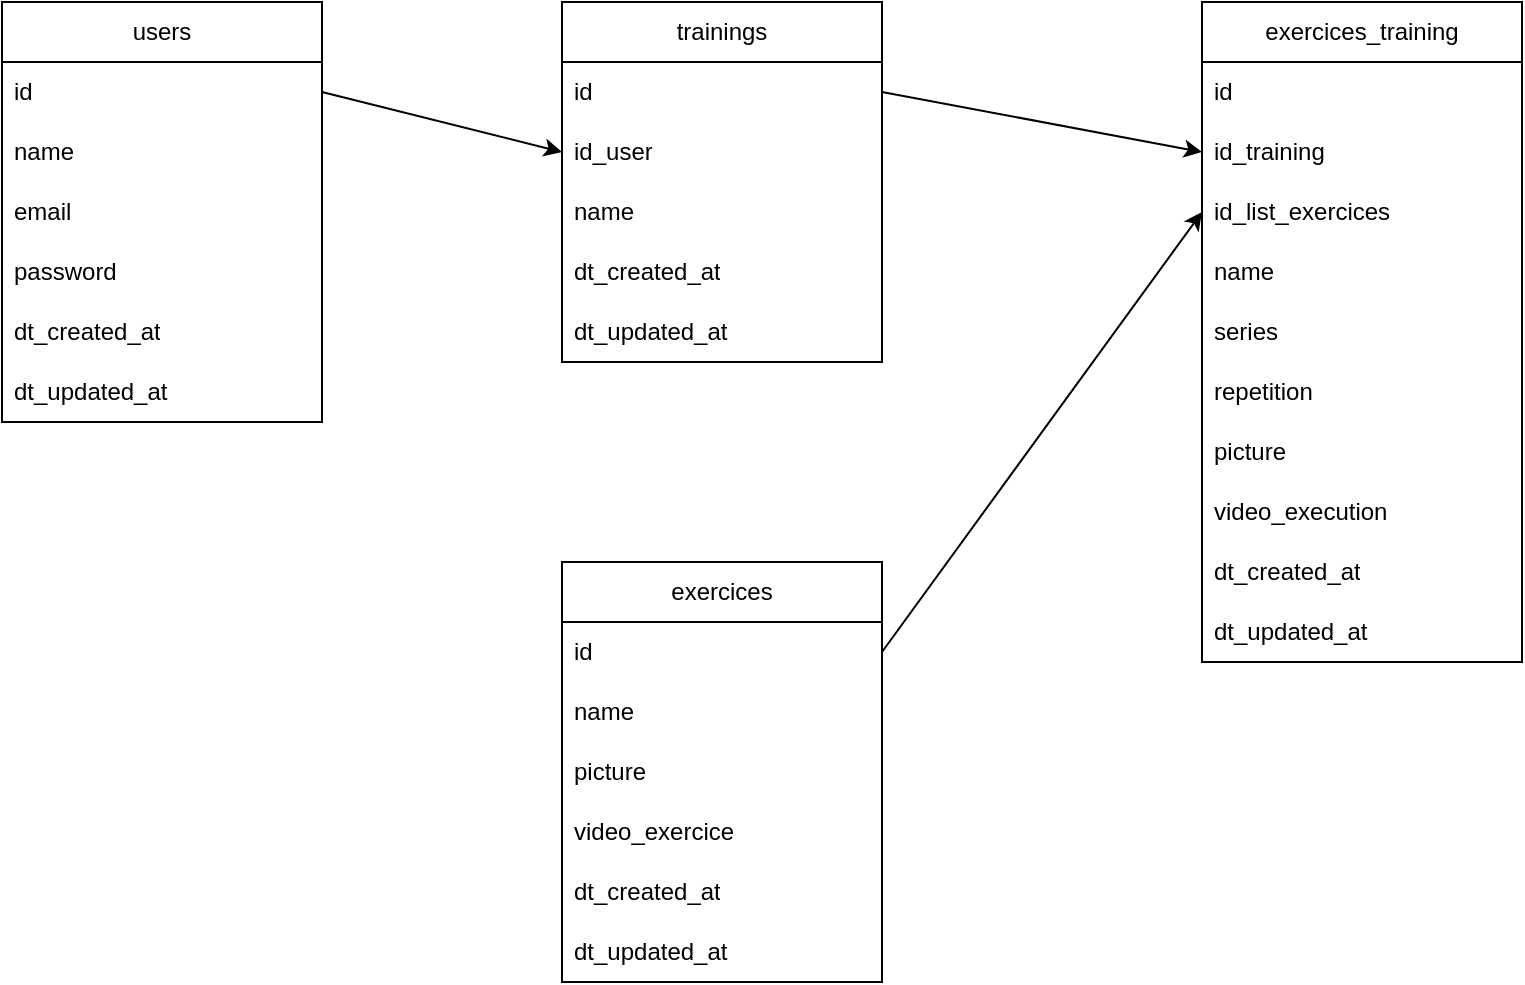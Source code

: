 <mxfile version="24.4.9" type="github">
  <diagram name="Página-1" id="wUH4Pyp92SuoWC5xDsHd">
    <mxGraphModel dx="2033" dy="797" grid="1" gridSize="10" guides="1" tooltips="1" connect="1" arrows="1" fold="1" page="1" pageScale="1" pageWidth="827" pageHeight="1169" math="0" shadow="0">
      <root>
        <mxCell id="0" />
        <mxCell id="1" parent="0" />
        <mxCell id="OVZvZuAEa1XYQwxRYbSn-1" value="users" style="swimlane;fontStyle=0;childLayout=stackLayout;horizontal=1;startSize=30;horizontalStack=0;resizeParent=1;resizeParentMax=0;resizeLast=0;collapsible=1;marginBottom=0;whiteSpace=wrap;html=1;" vertex="1" parent="1">
          <mxGeometry x="40" y="40" width="160" height="210" as="geometry" />
        </mxCell>
        <mxCell id="OVZvZuAEa1XYQwxRYbSn-2" value="id" style="text;strokeColor=none;fillColor=none;align=left;verticalAlign=middle;spacingLeft=4;spacingRight=4;overflow=hidden;points=[[0,0.5],[1,0.5]];portConstraint=eastwest;rotatable=0;whiteSpace=wrap;html=1;" vertex="1" parent="OVZvZuAEa1XYQwxRYbSn-1">
          <mxGeometry y="30" width="160" height="30" as="geometry" />
        </mxCell>
        <mxCell id="OVZvZuAEa1XYQwxRYbSn-11" value="name" style="text;strokeColor=none;fillColor=none;align=left;verticalAlign=middle;spacingLeft=4;spacingRight=4;overflow=hidden;points=[[0,0.5],[1,0.5]];portConstraint=eastwest;rotatable=0;whiteSpace=wrap;html=1;" vertex="1" parent="OVZvZuAEa1XYQwxRYbSn-1">
          <mxGeometry y="60" width="160" height="30" as="geometry" />
        </mxCell>
        <mxCell id="OVZvZuAEa1XYQwxRYbSn-3" value="email" style="text;strokeColor=none;fillColor=none;align=left;verticalAlign=middle;spacingLeft=4;spacingRight=4;overflow=hidden;points=[[0,0.5],[1,0.5]];portConstraint=eastwest;rotatable=0;whiteSpace=wrap;html=1;" vertex="1" parent="OVZvZuAEa1XYQwxRYbSn-1">
          <mxGeometry y="90" width="160" height="30" as="geometry" />
        </mxCell>
        <mxCell id="OVZvZuAEa1XYQwxRYbSn-4" value="password" style="text;strokeColor=none;fillColor=none;align=left;verticalAlign=middle;spacingLeft=4;spacingRight=4;overflow=hidden;points=[[0,0.5],[1,0.5]];portConstraint=eastwest;rotatable=0;whiteSpace=wrap;html=1;" vertex="1" parent="OVZvZuAEa1XYQwxRYbSn-1">
          <mxGeometry y="120" width="160" height="30" as="geometry" />
        </mxCell>
        <mxCell id="OVZvZuAEa1XYQwxRYbSn-5" value="dt_created_at" style="text;strokeColor=none;fillColor=none;align=left;verticalAlign=middle;spacingLeft=4;spacingRight=4;overflow=hidden;points=[[0,0.5],[1,0.5]];portConstraint=eastwest;rotatable=0;whiteSpace=wrap;html=1;" vertex="1" parent="OVZvZuAEa1XYQwxRYbSn-1">
          <mxGeometry y="150" width="160" height="30" as="geometry" />
        </mxCell>
        <mxCell id="OVZvZuAEa1XYQwxRYbSn-6" value="dt_updated_at" style="text;strokeColor=none;fillColor=none;align=left;verticalAlign=middle;spacingLeft=4;spacingRight=4;overflow=hidden;points=[[0,0.5],[1,0.5]];portConstraint=eastwest;rotatable=0;whiteSpace=wrap;html=1;" vertex="1" parent="OVZvZuAEa1XYQwxRYbSn-1">
          <mxGeometry y="180" width="160" height="30" as="geometry" />
        </mxCell>
        <mxCell id="OVZvZuAEa1XYQwxRYbSn-7" value="trainings" style="swimlane;fontStyle=0;childLayout=stackLayout;horizontal=1;startSize=30;horizontalStack=0;resizeParent=1;resizeParentMax=0;resizeLast=0;collapsible=1;marginBottom=0;whiteSpace=wrap;html=1;" vertex="1" parent="1">
          <mxGeometry x="320" y="40" width="160" height="180" as="geometry" />
        </mxCell>
        <mxCell id="OVZvZuAEa1XYQwxRYbSn-8" value="id" style="text;strokeColor=none;fillColor=none;align=left;verticalAlign=middle;spacingLeft=4;spacingRight=4;overflow=hidden;points=[[0,0.5],[1,0.5]];portConstraint=eastwest;rotatable=0;whiteSpace=wrap;html=1;" vertex="1" parent="OVZvZuAEa1XYQwxRYbSn-7">
          <mxGeometry y="30" width="160" height="30" as="geometry" />
        </mxCell>
        <mxCell id="OVZvZuAEa1XYQwxRYbSn-35" value="id_user" style="text;strokeColor=none;fillColor=none;align=left;verticalAlign=middle;spacingLeft=4;spacingRight=4;overflow=hidden;points=[[0,0.5],[1,0.5]];portConstraint=eastwest;rotatable=0;whiteSpace=wrap;html=1;" vertex="1" parent="OVZvZuAEa1XYQwxRYbSn-7">
          <mxGeometry y="60" width="160" height="30" as="geometry" />
        </mxCell>
        <mxCell id="OVZvZuAEa1XYQwxRYbSn-9" value="name" style="text;strokeColor=none;fillColor=none;align=left;verticalAlign=middle;spacingLeft=4;spacingRight=4;overflow=hidden;points=[[0,0.5],[1,0.5]];portConstraint=eastwest;rotatable=0;whiteSpace=wrap;html=1;" vertex="1" parent="OVZvZuAEa1XYQwxRYbSn-7">
          <mxGeometry y="90" width="160" height="30" as="geometry" />
        </mxCell>
        <mxCell id="OVZvZuAEa1XYQwxRYbSn-15" value="dt_created_at" style="text;strokeColor=none;fillColor=none;align=left;verticalAlign=middle;spacingLeft=4;spacingRight=4;overflow=hidden;points=[[0,0.5],[1,0.5]];portConstraint=eastwest;rotatable=0;whiteSpace=wrap;html=1;" vertex="1" parent="OVZvZuAEa1XYQwxRYbSn-7">
          <mxGeometry y="120" width="160" height="30" as="geometry" />
        </mxCell>
        <mxCell id="OVZvZuAEa1XYQwxRYbSn-16" value="dt_updated_at" style="text;strokeColor=none;fillColor=none;align=left;verticalAlign=middle;spacingLeft=4;spacingRight=4;overflow=hidden;points=[[0,0.5],[1,0.5]];portConstraint=eastwest;rotatable=0;whiteSpace=wrap;html=1;" vertex="1" parent="OVZvZuAEa1XYQwxRYbSn-7">
          <mxGeometry y="150" width="160" height="30" as="geometry" />
        </mxCell>
        <mxCell id="OVZvZuAEa1XYQwxRYbSn-17" value="exercices_training" style="swimlane;fontStyle=0;childLayout=stackLayout;horizontal=1;startSize=30;horizontalStack=0;resizeParent=1;resizeParentMax=0;resizeLast=0;collapsible=1;marginBottom=0;whiteSpace=wrap;html=1;" vertex="1" parent="1">
          <mxGeometry x="640" y="40" width="160" height="330" as="geometry" />
        </mxCell>
        <mxCell id="OVZvZuAEa1XYQwxRYbSn-18" value="id" style="text;strokeColor=none;fillColor=none;align=left;verticalAlign=middle;spacingLeft=4;spacingRight=4;overflow=hidden;points=[[0,0.5],[1,0.5]];portConstraint=eastwest;rotatable=0;whiteSpace=wrap;html=1;" vertex="1" parent="OVZvZuAEa1XYQwxRYbSn-17">
          <mxGeometry y="30" width="160" height="30" as="geometry" />
        </mxCell>
        <mxCell id="OVZvZuAEa1XYQwxRYbSn-19" value="id_training" style="text;strokeColor=none;fillColor=none;align=left;verticalAlign=middle;spacingLeft=4;spacingRight=4;overflow=hidden;points=[[0,0.5],[1,0.5]];portConstraint=eastwest;rotatable=0;whiteSpace=wrap;html=1;" vertex="1" parent="OVZvZuAEa1XYQwxRYbSn-17">
          <mxGeometry y="60" width="160" height="30" as="geometry" />
        </mxCell>
        <mxCell id="OVZvZuAEa1XYQwxRYbSn-37" value="id_list_exercices" style="text;strokeColor=none;fillColor=none;align=left;verticalAlign=middle;spacingLeft=4;spacingRight=4;overflow=hidden;points=[[0,0.5],[1,0.5]];portConstraint=eastwest;rotatable=0;whiteSpace=wrap;html=1;" vertex="1" parent="OVZvZuAEa1XYQwxRYbSn-17">
          <mxGeometry y="90" width="160" height="30" as="geometry" />
        </mxCell>
        <mxCell id="OVZvZuAEa1XYQwxRYbSn-20" value="name" style="text;strokeColor=none;fillColor=none;align=left;verticalAlign=middle;spacingLeft=4;spacingRight=4;overflow=hidden;points=[[0,0.5],[1,0.5]];portConstraint=eastwest;rotatable=0;whiteSpace=wrap;html=1;" vertex="1" parent="OVZvZuAEa1XYQwxRYbSn-17">
          <mxGeometry y="120" width="160" height="30" as="geometry" />
        </mxCell>
        <mxCell id="OVZvZuAEa1XYQwxRYbSn-21" value="series" style="text;strokeColor=none;fillColor=none;align=left;verticalAlign=middle;spacingLeft=4;spacingRight=4;overflow=hidden;points=[[0,0.5],[1,0.5]];portConstraint=eastwest;rotatable=0;whiteSpace=wrap;html=1;" vertex="1" parent="OVZvZuAEa1XYQwxRYbSn-17">
          <mxGeometry y="150" width="160" height="30" as="geometry" />
        </mxCell>
        <mxCell id="OVZvZuAEa1XYQwxRYbSn-31" value="repetition" style="text;strokeColor=none;fillColor=none;align=left;verticalAlign=middle;spacingLeft=4;spacingRight=4;overflow=hidden;points=[[0,0.5],[1,0.5]];portConstraint=eastwest;rotatable=0;whiteSpace=wrap;html=1;" vertex="1" parent="OVZvZuAEa1XYQwxRYbSn-17">
          <mxGeometry y="180" width="160" height="30" as="geometry" />
        </mxCell>
        <mxCell id="OVZvZuAEa1XYQwxRYbSn-22" value="picture" style="text;strokeColor=none;fillColor=none;align=left;verticalAlign=middle;spacingLeft=4;spacingRight=4;overflow=hidden;points=[[0,0.5],[1,0.5]];portConstraint=eastwest;rotatable=0;whiteSpace=wrap;html=1;" vertex="1" parent="OVZvZuAEa1XYQwxRYbSn-17">
          <mxGeometry y="210" width="160" height="30" as="geometry" />
        </mxCell>
        <mxCell id="OVZvZuAEa1XYQwxRYbSn-23" value="video_execution" style="text;strokeColor=none;fillColor=none;align=left;verticalAlign=middle;spacingLeft=4;spacingRight=4;overflow=hidden;points=[[0,0.5],[1,0.5]];portConstraint=eastwest;rotatable=0;whiteSpace=wrap;html=1;" vertex="1" parent="OVZvZuAEa1XYQwxRYbSn-17">
          <mxGeometry y="240" width="160" height="30" as="geometry" />
        </mxCell>
        <mxCell id="OVZvZuAEa1XYQwxRYbSn-24" value="dt_created_at" style="text;strokeColor=none;fillColor=none;align=left;verticalAlign=middle;spacingLeft=4;spacingRight=4;overflow=hidden;points=[[0,0.5],[1,0.5]];portConstraint=eastwest;rotatable=0;whiteSpace=wrap;html=1;" vertex="1" parent="OVZvZuAEa1XYQwxRYbSn-17">
          <mxGeometry y="270" width="160" height="30" as="geometry" />
        </mxCell>
        <mxCell id="OVZvZuAEa1XYQwxRYbSn-25" value="dt_updated_at" style="text;strokeColor=none;fillColor=none;align=left;verticalAlign=middle;spacingLeft=4;spacingRight=4;overflow=hidden;points=[[0,0.5],[1,0.5]];portConstraint=eastwest;rotatable=0;whiteSpace=wrap;html=1;" vertex="1" parent="OVZvZuAEa1XYQwxRYbSn-17">
          <mxGeometry y="300" width="160" height="30" as="geometry" />
        </mxCell>
        <mxCell id="OVZvZuAEa1XYQwxRYbSn-26" value="&lt;div&gt;&lt;span style=&quot;background-color: initial;&quot;&gt;exercices&lt;/span&gt;&lt;br&gt;&lt;/div&gt;" style="swimlane;fontStyle=0;childLayout=stackLayout;horizontal=1;startSize=30;horizontalStack=0;resizeParent=1;resizeParentMax=0;resizeLast=0;collapsible=1;marginBottom=0;whiteSpace=wrap;html=1;" vertex="1" parent="1">
          <mxGeometry x="320" y="320" width="160" height="210" as="geometry" />
        </mxCell>
        <mxCell id="OVZvZuAEa1XYQwxRYbSn-27" value="id" style="text;strokeColor=none;fillColor=none;align=left;verticalAlign=middle;spacingLeft=4;spacingRight=4;overflow=hidden;points=[[0,0.5],[1,0.5]];portConstraint=eastwest;rotatable=0;whiteSpace=wrap;html=1;" vertex="1" parent="OVZvZuAEa1XYQwxRYbSn-26">
          <mxGeometry y="30" width="160" height="30" as="geometry" />
        </mxCell>
        <mxCell id="OVZvZuAEa1XYQwxRYbSn-28" value="name" style="text;strokeColor=none;fillColor=none;align=left;verticalAlign=middle;spacingLeft=4;spacingRight=4;overflow=hidden;points=[[0,0.5],[1,0.5]];portConstraint=eastwest;rotatable=0;whiteSpace=wrap;html=1;" vertex="1" parent="OVZvZuAEa1XYQwxRYbSn-26">
          <mxGeometry y="60" width="160" height="30" as="geometry" />
        </mxCell>
        <mxCell id="OVZvZuAEa1XYQwxRYbSn-29" value="picture" style="text;strokeColor=none;fillColor=none;align=left;verticalAlign=middle;spacingLeft=4;spacingRight=4;overflow=hidden;points=[[0,0.5],[1,0.5]];portConstraint=eastwest;rotatable=0;whiteSpace=wrap;html=1;" vertex="1" parent="OVZvZuAEa1XYQwxRYbSn-26">
          <mxGeometry y="90" width="160" height="30" as="geometry" />
        </mxCell>
        <mxCell id="OVZvZuAEa1XYQwxRYbSn-30" value="video_exercice" style="text;strokeColor=none;fillColor=none;align=left;verticalAlign=middle;spacingLeft=4;spacingRight=4;overflow=hidden;points=[[0,0.5],[1,0.5]];portConstraint=eastwest;rotatable=0;whiteSpace=wrap;html=1;" vertex="1" parent="OVZvZuAEa1XYQwxRYbSn-26">
          <mxGeometry y="120" width="160" height="30" as="geometry" />
        </mxCell>
        <mxCell id="OVZvZuAEa1XYQwxRYbSn-32" value="dt_created_at" style="text;strokeColor=none;fillColor=none;align=left;verticalAlign=middle;spacingLeft=4;spacingRight=4;overflow=hidden;points=[[0,0.5],[1,0.5]];portConstraint=eastwest;rotatable=0;whiteSpace=wrap;html=1;" vertex="1" parent="OVZvZuAEa1XYQwxRYbSn-26">
          <mxGeometry y="150" width="160" height="30" as="geometry" />
        </mxCell>
        <mxCell id="OVZvZuAEa1XYQwxRYbSn-33" value="dt_updated_at" style="text;strokeColor=none;fillColor=none;align=left;verticalAlign=middle;spacingLeft=4;spacingRight=4;overflow=hidden;points=[[0,0.5],[1,0.5]];portConstraint=eastwest;rotatable=0;whiteSpace=wrap;html=1;" vertex="1" parent="OVZvZuAEa1XYQwxRYbSn-26">
          <mxGeometry y="180" width="160" height="30" as="geometry" />
        </mxCell>
        <mxCell id="OVZvZuAEa1XYQwxRYbSn-34" value="" style="endArrow=classic;html=1;rounded=0;exitX=1;exitY=0.25;exitDx=0;exitDy=0;entryX=0;entryY=0.5;entryDx=0;entryDy=0;" edge="1" parent="1" source="OVZvZuAEa1XYQwxRYbSn-7" target="OVZvZuAEa1XYQwxRYbSn-19">
          <mxGeometry width="50" height="50" relative="1" as="geometry">
            <mxPoint x="390" y="340" as="sourcePoint" />
            <mxPoint x="440" y="290" as="targetPoint" />
          </mxGeometry>
        </mxCell>
        <mxCell id="OVZvZuAEa1XYQwxRYbSn-36" value="" style="endArrow=classic;html=1;rounded=0;exitX=1;exitY=0.5;exitDx=0;exitDy=0;entryX=0;entryY=0.5;entryDx=0;entryDy=0;" edge="1" parent="1" source="OVZvZuAEa1XYQwxRYbSn-2" target="OVZvZuAEa1XYQwxRYbSn-35">
          <mxGeometry width="50" height="50" relative="1" as="geometry">
            <mxPoint x="260" y="330" as="sourcePoint" />
            <mxPoint x="420" y="352" as="targetPoint" />
          </mxGeometry>
        </mxCell>
        <mxCell id="OVZvZuAEa1XYQwxRYbSn-38" value="" style="endArrow=classic;html=1;rounded=0;exitX=1;exitY=0.5;exitDx=0;exitDy=0;entryX=0;entryY=0.5;entryDx=0;entryDy=0;" edge="1" parent="1" source="OVZvZuAEa1XYQwxRYbSn-27" target="OVZvZuAEa1XYQwxRYbSn-37">
          <mxGeometry width="50" height="50" relative="1" as="geometry">
            <mxPoint x="170" y="390" as="sourcePoint" />
            <mxPoint x="290" y="420" as="targetPoint" />
          </mxGeometry>
        </mxCell>
      </root>
    </mxGraphModel>
  </diagram>
</mxfile>
